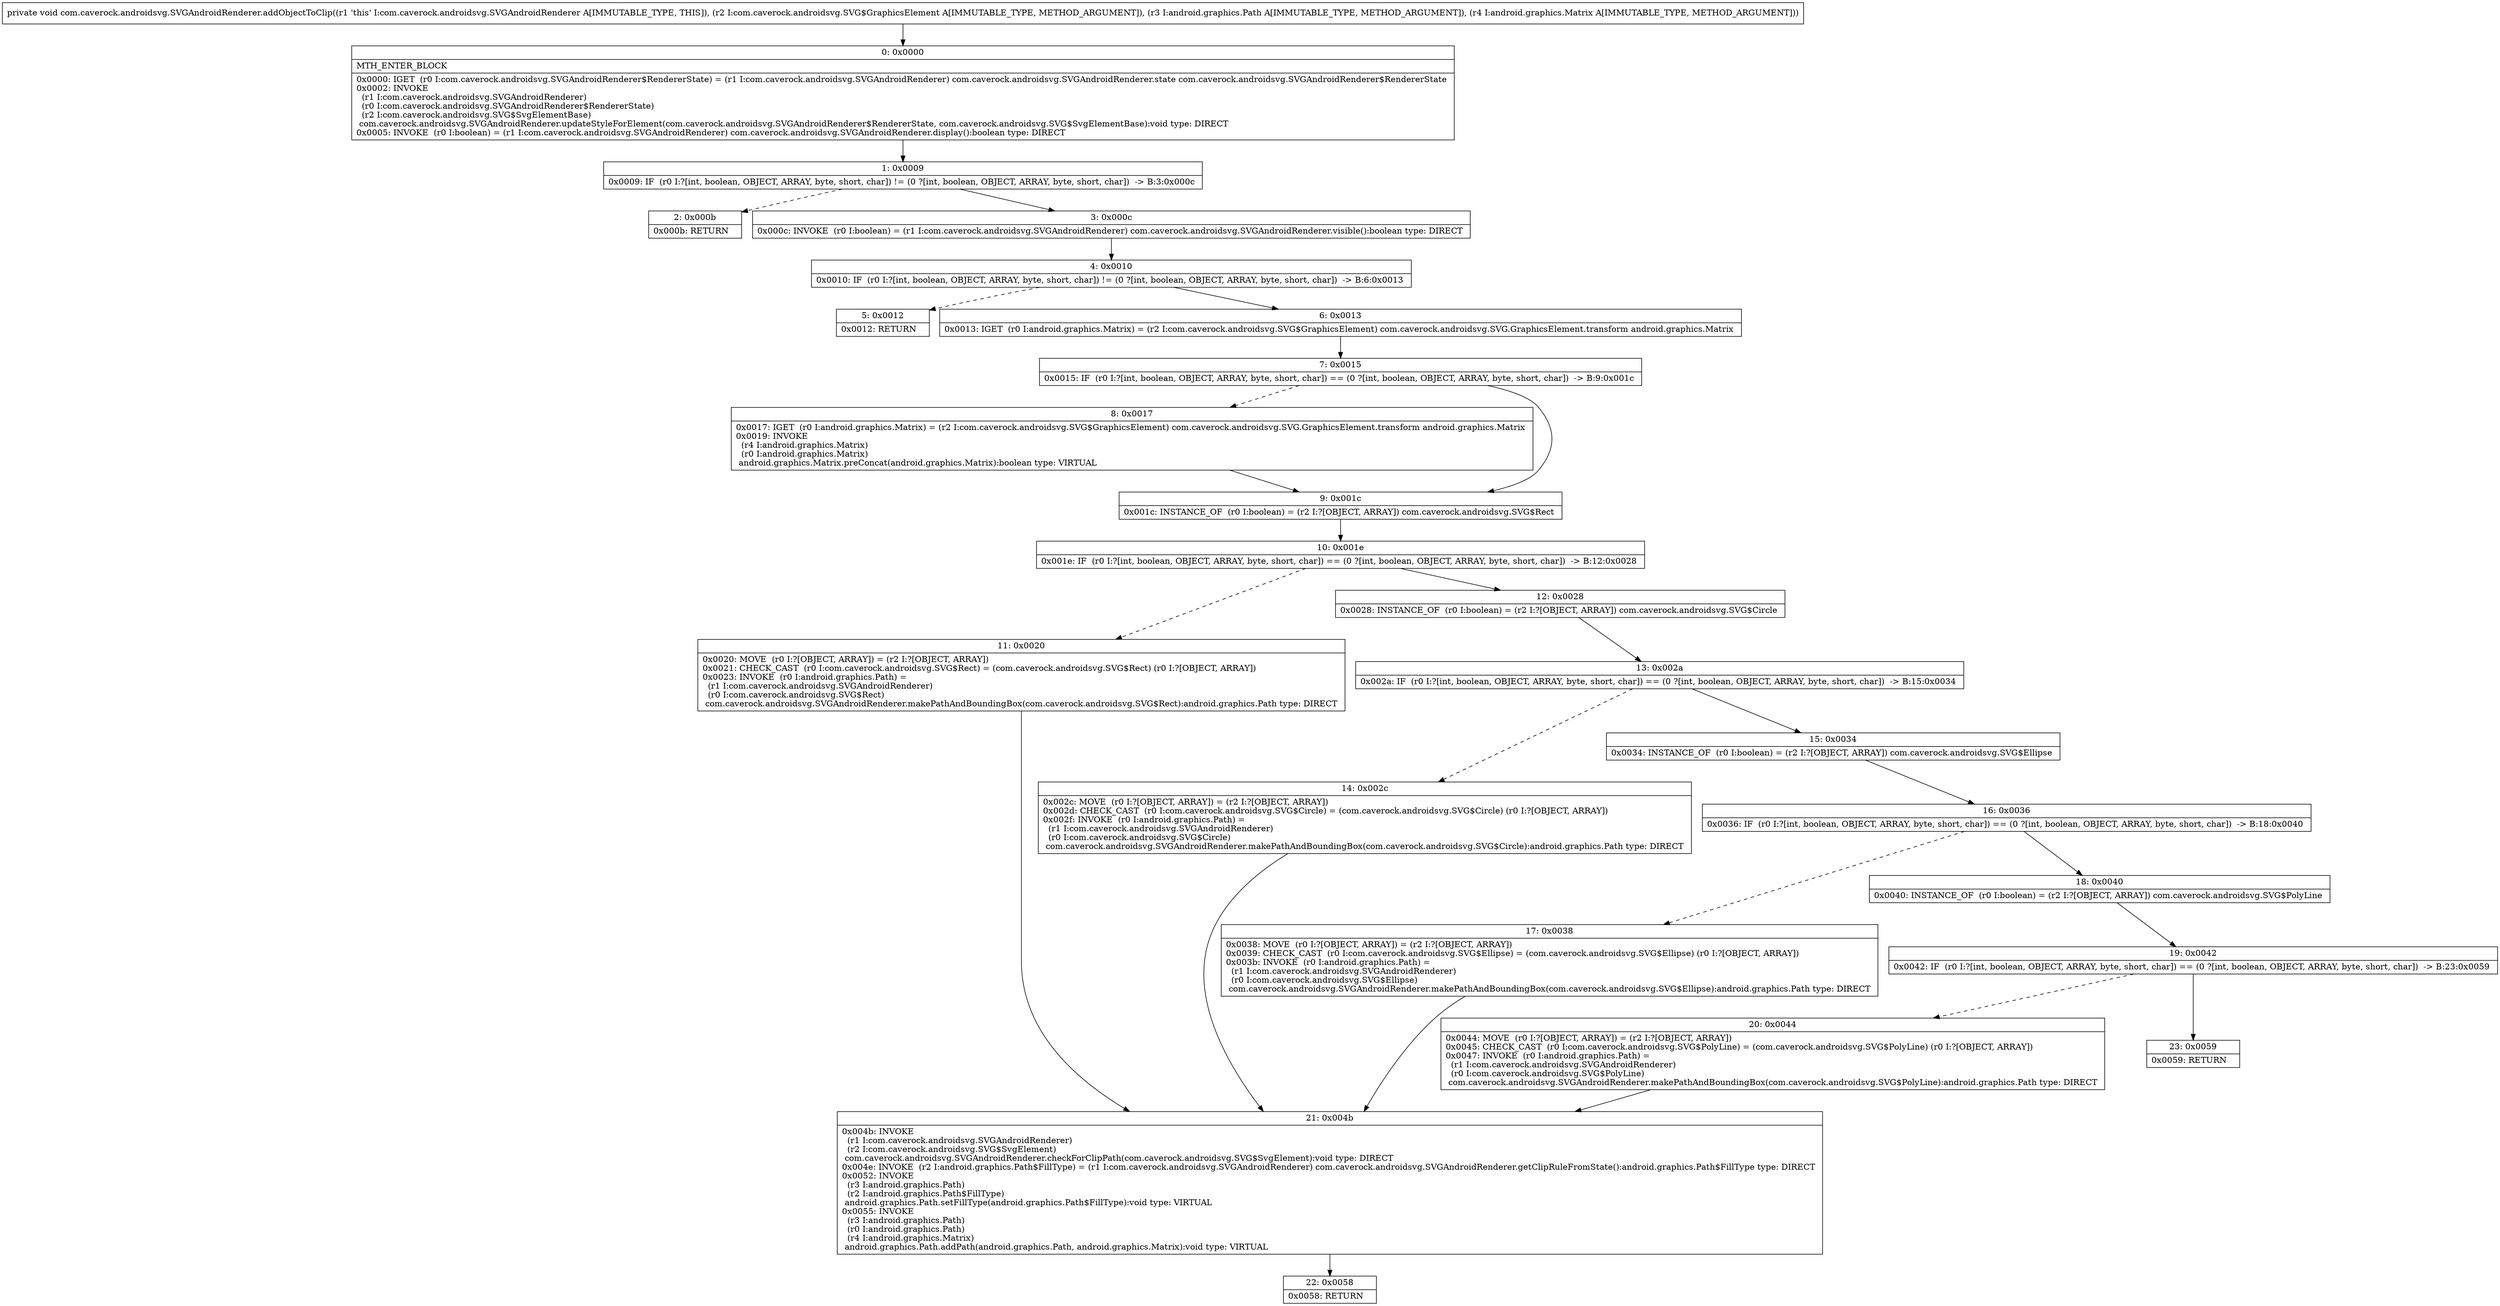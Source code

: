 digraph "CFG forcom.caverock.androidsvg.SVGAndroidRenderer.addObjectToClip(Lcom\/caverock\/androidsvg\/SVG$GraphicsElement;Landroid\/graphics\/Path;Landroid\/graphics\/Matrix;)V" {
Node_0 [shape=record,label="{0\:\ 0x0000|MTH_ENTER_BLOCK\l|0x0000: IGET  (r0 I:com.caverock.androidsvg.SVGAndroidRenderer$RendererState) = (r1 I:com.caverock.androidsvg.SVGAndroidRenderer) com.caverock.androidsvg.SVGAndroidRenderer.state com.caverock.androidsvg.SVGAndroidRenderer$RendererState \l0x0002: INVOKE  \l  (r1 I:com.caverock.androidsvg.SVGAndroidRenderer)\l  (r0 I:com.caverock.androidsvg.SVGAndroidRenderer$RendererState)\l  (r2 I:com.caverock.androidsvg.SVG$SvgElementBase)\l com.caverock.androidsvg.SVGAndroidRenderer.updateStyleForElement(com.caverock.androidsvg.SVGAndroidRenderer$RendererState, com.caverock.androidsvg.SVG$SvgElementBase):void type: DIRECT \l0x0005: INVOKE  (r0 I:boolean) = (r1 I:com.caverock.androidsvg.SVGAndroidRenderer) com.caverock.androidsvg.SVGAndroidRenderer.display():boolean type: DIRECT \l}"];
Node_1 [shape=record,label="{1\:\ 0x0009|0x0009: IF  (r0 I:?[int, boolean, OBJECT, ARRAY, byte, short, char]) != (0 ?[int, boolean, OBJECT, ARRAY, byte, short, char])  \-\> B:3:0x000c \l}"];
Node_2 [shape=record,label="{2\:\ 0x000b|0x000b: RETURN   \l}"];
Node_3 [shape=record,label="{3\:\ 0x000c|0x000c: INVOKE  (r0 I:boolean) = (r1 I:com.caverock.androidsvg.SVGAndroidRenderer) com.caverock.androidsvg.SVGAndroidRenderer.visible():boolean type: DIRECT \l}"];
Node_4 [shape=record,label="{4\:\ 0x0010|0x0010: IF  (r0 I:?[int, boolean, OBJECT, ARRAY, byte, short, char]) != (0 ?[int, boolean, OBJECT, ARRAY, byte, short, char])  \-\> B:6:0x0013 \l}"];
Node_5 [shape=record,label="{5\:\ 0x0012|0x0012: RETURN   \l}"];
Node_6 [shape=record,label="{6\:\ 0x0013|0x0013: IGET  (r0 I:android.graphics.Matrix) = (r2 I:com.caverock.androidsvg.SVG$GraphicsElement) com.caverock.androidsvg.SVG.GraphicsElement.transform android.graphics.Matrix \l}"];
Node_7 [shape=record,label="{7\:\ 0x0015|0x0015: IF  (r0 I:?[int, boolean, OBJECT, ARRAY, byte, short, char]) == (0 ?[int, boolean, OBJECT, ARRAY, byte, short, char])  \-\> B:9:0x001c \l}"];
Node_8 [shape=record,label="{8\:\ 0x0017|0x0017: IGET  (r0 I:android.graphics.Matrix) = (r2 I:com.caverock.androidsvg.SVG$GraphicsElement) com.caverock.androidsvg.SVG.GraphicsElement.transform android.graphics.Matrix \l0x0019: INVOKE  \l  (r4 I:android.graphics.Matrix)\l  (r0 I:android.graphics.Matrix)\l android.graphics.Matrix.preConcat(android.graphics.Matrix):boolean type: VIRTUAL \l}"];
Node_9 [shape=record,label="{9\:\ 0x001c|0x001c: INSTANCE_OF  (r0 I:boolean) = (r2 I:?[OBJECT, ARRAY]) com.caverock.androidsvg.SVG$Rect \l}"];
Node_10 [shape=record,label="{10\:\ 0x001e|0x001e: IF  (r0 I:?[int, boolean, OBJECT, ARRAY, byte, short, char]) == (0 ?[int, boolean, OBJECT, ARRAY, byte, short, char])  \-\> B:12:0x0028 \l}"];
Node_11 [shape=record,label="{11\:\ 0x0020|0x0020: MOVE  (r0 I:?[OBJECT, ARRAY]) = (r2 I:?[OBJECT, ARRAY]) \l0x0021: CHECK_CAST  (r0 I:com.caverock.androidsvg.SVG$Rect) = (com.caverock.androidsvg.SVG$Rect) (r0 I:?[OBJECT, ARRAY]) \l0x0023: INVOKE  (r0 I:android.graphics.Path) = \l  (r1 I:com.caverock.androidsvg.SVGAndroidRenderer)\l  (r0 I:com.caverock.androidsvg.SVG$Rect)\l com.caverock.androidsvg.SVGAndroidRenderer.makePathAndBoundingBox(com.caverock.androidsvg.SVG$Rect):android.graphics.Path type: DIRECT \l}"];
Node_12 [shape=record,label="{12\:\ 0x0028|0x0028: INSTANCE_OF  (r0 I:boolean) = (r2 I:?[OBJECT, ARRAY]) com.caverock.androidsvg.SVG$Circle \l}"];
Node_13 [shape=record,label="{13\:\ 0x002a|0x002a: IF  (r0 I:?[int, boolean, OBJECT, ARRAY, byte, short, char]) == (0 ?[int, boolean, OBJECT, ARRAY, byte, short, char])  \-\> B:15:0x0034 \l}"];
Node_14 [shape=record,label="{14\:\ 0x002c|0x002c: MOVE  (r0 I:?[OBJECT, ARRAY]) = (r2 I:?[OBJECT, ARRAY]) \l0x002d: CHECK_CAST  (r0 I:com.caverock.androidsvg.SVG$Circle) = (com.caverock.androidsvg.SVG$Circle) (r0 I:?[OBJECT, ARRAY]) \l0x002f: INVOKE  (r0 I:android.graphics.Path) = \l  (r1 I:com.caverock.androidsvg.SVGAndroidRenderer)\l  (r0 I:com.caverock.androidsvg.SVG$Circle)\l com.caverock.androidsvg.SVGAndroidRenderer.makePathAndBoundingBox(com.caverock.androidsvg.SVG$Circle):android.graphics.Path type: DIRECT \l}"];
Node_15 [shape=record,label="{15\:\ 0x0034|0x0034: INSTANCE_OF  (r0 I:boolean) = (r2 I:?[OBJECT, ARRAY]) com.caverock.androidsvg.SVG$Ellipse \l}"];
Node_16 [shape=record,label="{16\:\ 0x0036|0x0036: IF  (r0 I:?[int, boolean, OBJECT, ARRAY, byte, short, char]) == (0 ?[int, boolean, OBJECT, ARRAY, byte, short, char])  \-\> B:18:0x0040 \l}"];
Node_17 [shape=record,label="{17\:\ 0x0038|0x0038: MOVE  (r0 I:?[OBJECT, ARRAY]) = (r2 I:?[OBJECT, ARRAY]) \l0x0039: CHECK_CAST  (r0 I:com.caverock.androidsvg.SVG$Ellipse) = (com.caverock.androidsvg.SVG$Ellipse) (r0 I:?[OBJECT, ARRAY]) \l0x003b: INVOKE  (r0 I:android.graphics.Path) = \l  (r1 I:com.caverock.androidsvg.SVGAndroidRenderer)\l  (r0 I:com.caverock.androidsvg.SVG$Ellipse)\l com.caverock.androidsvg.SVGAndroidRenderer.makePathAndBoundingBox(com.caverock.androidsvg.SVG$Ellipse):android.graphics.Path type: DIRECT \l}"];
Node_18 [shape=record,label="{18\:\ 0x0040|0x0040: INSTANCE_OF  (r0 I:boolean) = (r2 I:?[OBJECT, ARRAY]) com.caverock.androidsvg.SVG$PolyLine \l}"];
Node_19 [shape=record,label="{19\:\ 0x0042|0x0042: IF  (r0 I:?[int, boolean, OBJECT, ARRAY, byte, short, char]) == (0 ?[int, boolean, OBJECT, ARRAY, byte, short, char])  \-\> B:23:0x0059 \l}"];
Node_20 [shape=record,label="{20\:\ 0x0044|0x0044: MOVE  (r0 I:?[OBJECT, ARRAY]) = (r2 I:?[OBJECT, ARRAY]) \l0x0045: CHECK_CAST  (r0 I:com.caverock.androidsvg.SVG$PolyLine) = (com.caverock.androidsvg.SVG$PolyLine) (r0 I:?[OBJECT, ARRAY]) \l0x0047: INVOKE  (r0 I:android.graphics.Path) = \l  (r1 I:com.caverock.androidsvg.SVGAndroidRenderer)\l  (r0 I:com.caverock.androidsvg.SVG$PolyLine)\l com.caverock.androidsvg.SVGAndroidRenderer.makePathAndBoundingBox(com.caverock.androidsvg.SVG$PolyLine):android.graphics.Path type: DIRECT \l}"];
Node_21 [shape=record,label="{21\:\ 0x004b|0x004b: INVOKE  \l  (r1 I:com.caverock.androidsvg.SVGAndroidRenderer)\l  (r2 I:com.caverock.androidsvg.SVG$SvgElement)\l com.caverock.androidsvg.SVGAndroidRenderer.checkForClipPath(com.caverock.androidsvg.SVG$SvgElement):void type: DIRECT \l0x004e: INVOKE  (r2 I:android.graphics.Path$FillType) = (r1 I:com.caverock.androidsvg.SVGAndroidRenderer) com.caverock.androidsvg.SVGAndroidRenderer.getClipRuleFromState():android.graphics.Path$FillType type: DIRECT \l0x0052: INVOKE  \l  (r3 I:android.graphics.Path)\l  (r2 I:android.graphics.Path$FillType)\l android.graphics.Path.setFillType(android.graphics.Path$FillType):void type: VIRTUAL \l0x0055: INVOKE  \l  (r3 I:android.graphics.Path)\l  (r0 I:android.graphics.Path)\l  (r4 I:android.graphics.Matrix)\l android.graphics.Path.addPath(android.graphics.Path, android.graphics.Matrix):void type: VIRTUAL \l}"];
Node_22 [shape=record,label="{22\:\ 0x0058|0x0058: RETURN   \l}"];
Node_23 [shape=record,label="{23\:\ 0x0059|0x0059: RETURN   \l}"];
MethodNode[shape=record,label="{private void com.caverock.androidsvg.SVGAndroidRenderer.addObjectToClip((r1 'this' I:com.caverock.androidsvg.SVGAndroidRenderer A[IMMUTABLE_TYPE, THIS]), (r2 I:com.caverock.androidsvg.SVG$GraphicsElement A[IMMUTABLE_TYPE, METHOD_ARGUMENT]), (r3 I:android.graphics.Path A[IMMUTABLE_TYPE, METHOD_ARGUMENT]), (r4 I:android.graphics.Matrix A[IMMUTABLE_TYPE, METHOD_ARGUMENT])) }"];
MethodNode -> Node_0;
Node_0 -> Node_1;
Node_1 -> Node_2[style=dashed];
Node_1 -> Node_3;
Node_3 -> Node_4;
Node_4 -> Node_5[style=dashed];
Node_4 -> Node_6;
Node_6 -> Node_7;
Node_7 -> Node_8[style=dashed];
Node_7 -> Node_9;
Node_8 -> Node_9;
Node_9 -> Node_10;
Node_10 -> Node_11[style=dashed];
Node_10 -> Node_12;
Node_11 -> Node_21;
Node_12 -> Node_13;
Node_13 -> Node_14[style=dashed];
Node_13 -> Node_15;
Node_14 -> Node_21;
Node_15 -> Node_16;
Node_16 -> Node_17[style=dashed];
Node_16 -> Node_18;
Node_17 -> Node_21;
Node_18 -> Node_19;
Node_19 -> Node_20[style=dashed];
Node_19 -> Node_23;
Node_20 -> Node_21;
Node_21 -> Node_22;
}

